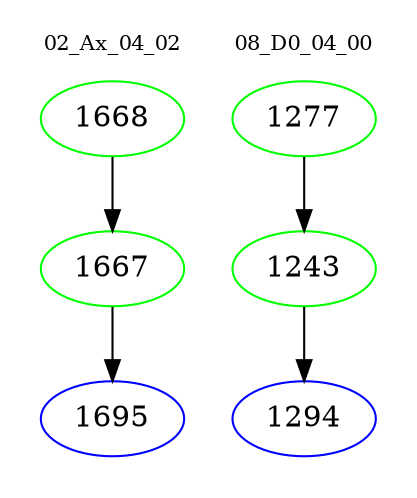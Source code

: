 digraph{
subgraph cluster_0 {
color = white
label = "02_Ax_04_02";
fontsize=10;
T0_1668 [label="1668", color="green"]
T0_1668 -> T0_1667 [color="black"]
T0_1667 [label="1667", color="green"]
T0_1667 -> T0_1695 [color="black"]
T0_1695 [label="1695", color="blue"]
}
subgraph cluster_1 {
color = white
label = "08_D0_04_00";
fontsize=10;
T1_1277 [label="1277", color="green"]
T1_1277 -> T1_1243 [color="black"]
T1_1243 [label="1243", color="green"]
T1_1243 -> T1_1294 [color="black"]
T1_1294 [label="1294", color="blue"]
}
}
